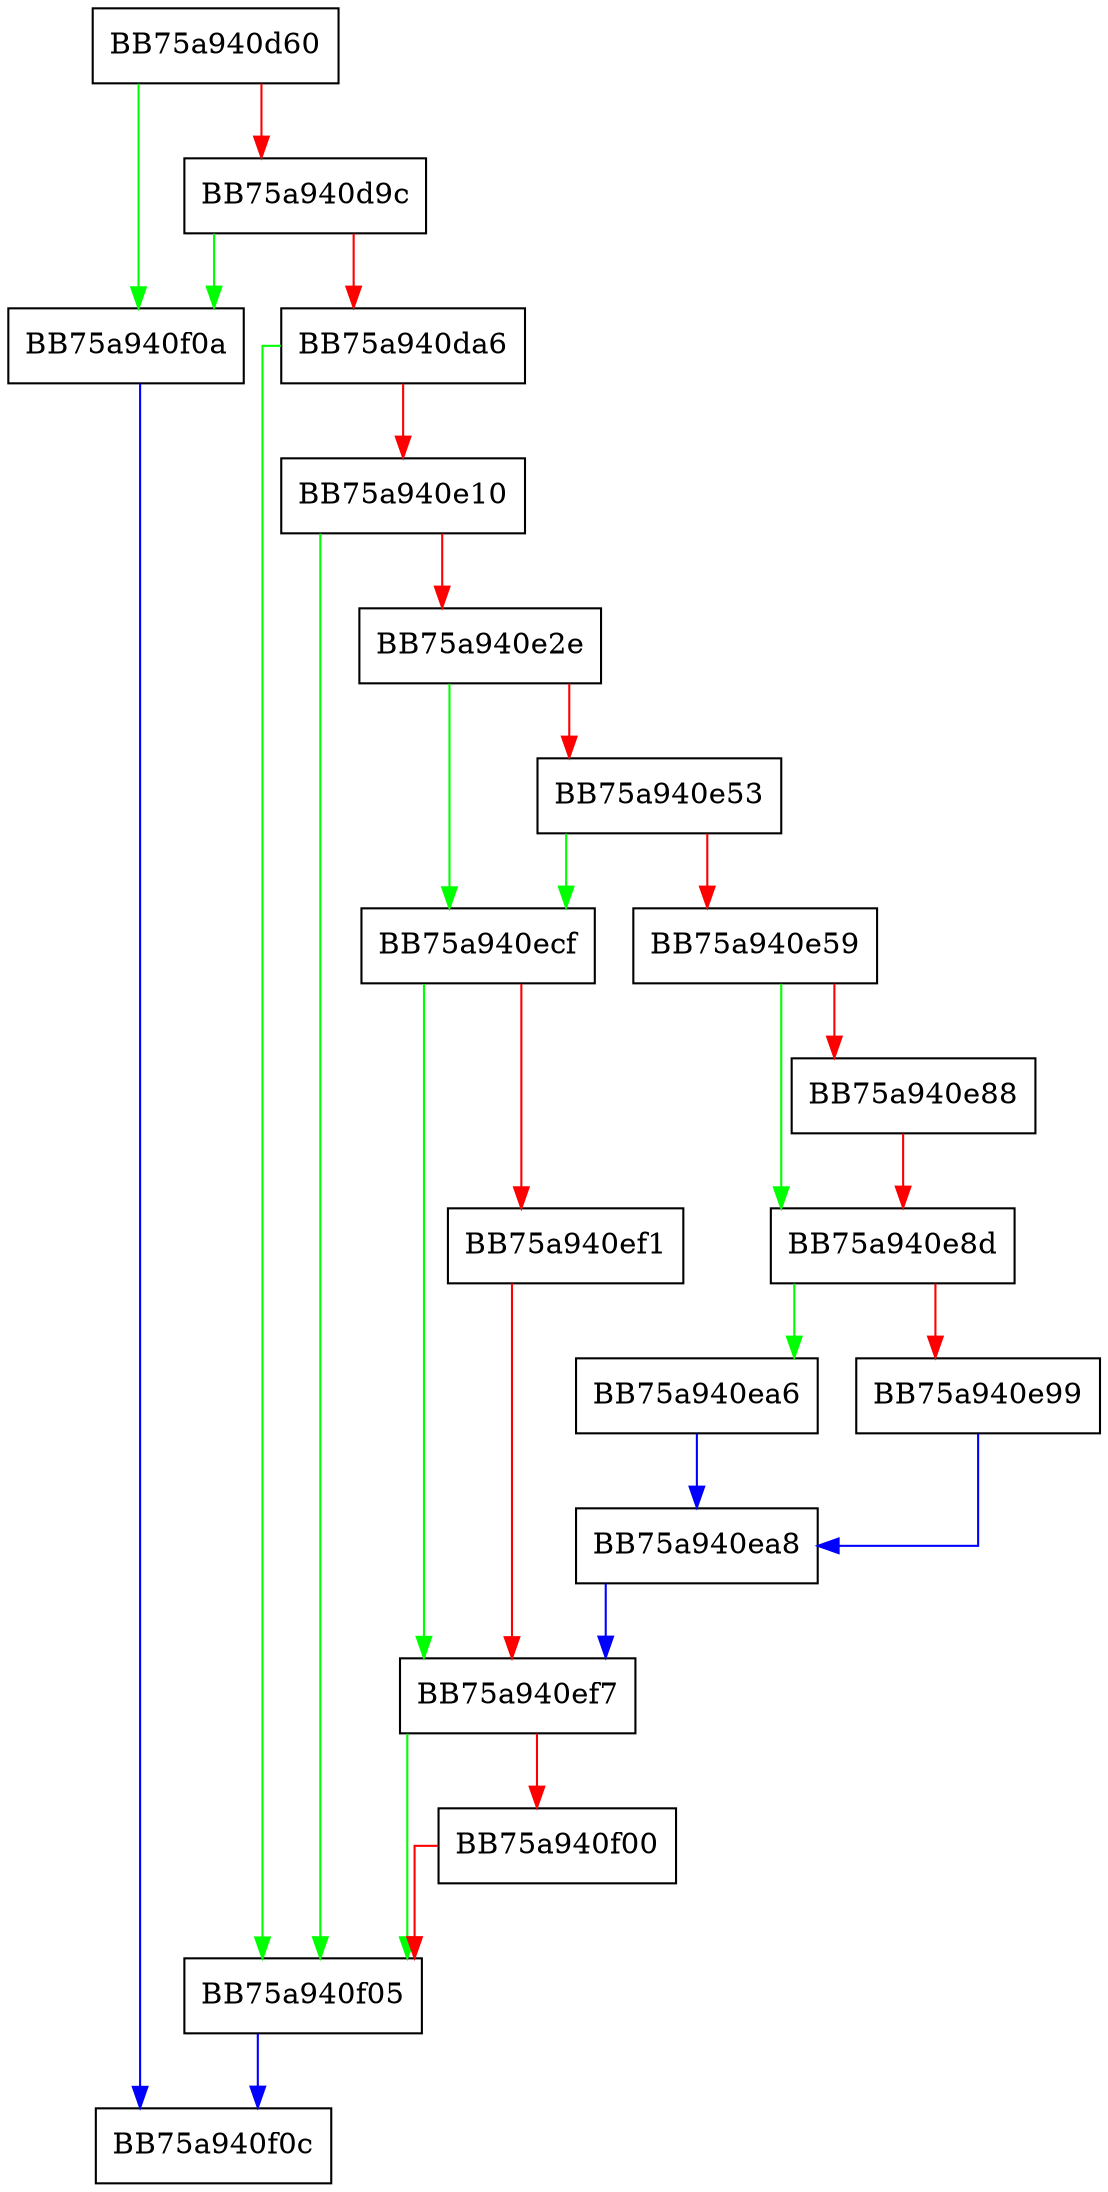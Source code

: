 digraph get_cfi_model_info {
  node [shape="box"];
  graph [splines=ortho];
  BB75a940d60 -> BB75a940f0a [color="green"];
  BB75a940d60 -> BB75a940d9c [color="red"];
  BB75a940d9c -> BB75a940f0a [color="green"];
  BB75a940d9c -> BB75a940da6 [color="red"];
  BB75a940da6 -> BB75a940f05 [color="green"];
  BB75a940da6 -> BB75a940e10 [color="red"];
  BB75a940e10 -> BB75a940f05 [color="green"];
  BB75a940e10 -> BB75a940e2e [color="red"];
  BB75a940e2e -> BB75a940ecf [color="green"];
  BB75a940e2e -> BB75a940e53 [color="red"];
  BB75a940e53 -> BB75a940ecf [color="green"];
  BB75a940e53 -> BB75a940e59 [color="red"];
  BB75a940e59 -> BB75a940e8d [color="green"];
  BB75a940e59 -> BB75a940e88 [color="red"];
  BB75a940e88 -> BB75a940e8d [color="red"];
  BB75a940e8d -> BB75a940ea6 [color="green"];
  BB75a940e8d -> BB75a940e99 [color="red"];
  BB75a940e99 -> BB75a940ea8 [color="blue"];
  BB75a940ea6 -> BB75a940ea8 [color="blue"];
  BB75a940ea8 -> BB75a940ef7 [color="blue"];
  BB75a940ecf -> BB75a940ef7 [color="green"];
  BB75a940ecf -> BB75a940ef1 [color="red"];
  BB75a940ef1 -> BB75a940ef7 [color="red"];
  BB75a940ef7 -> BB75a940f05 [color="green"];
  BB75a940ef7 -> BB75a940f00 [color="red"];
  BB75a940f00 -> BB75a940f05 [color="red"];
  BB75a940f05 -> BB75a940f0c [color="blue"];
  BB75a940f0a -> BB75a940f0c [color="blue"];
}
